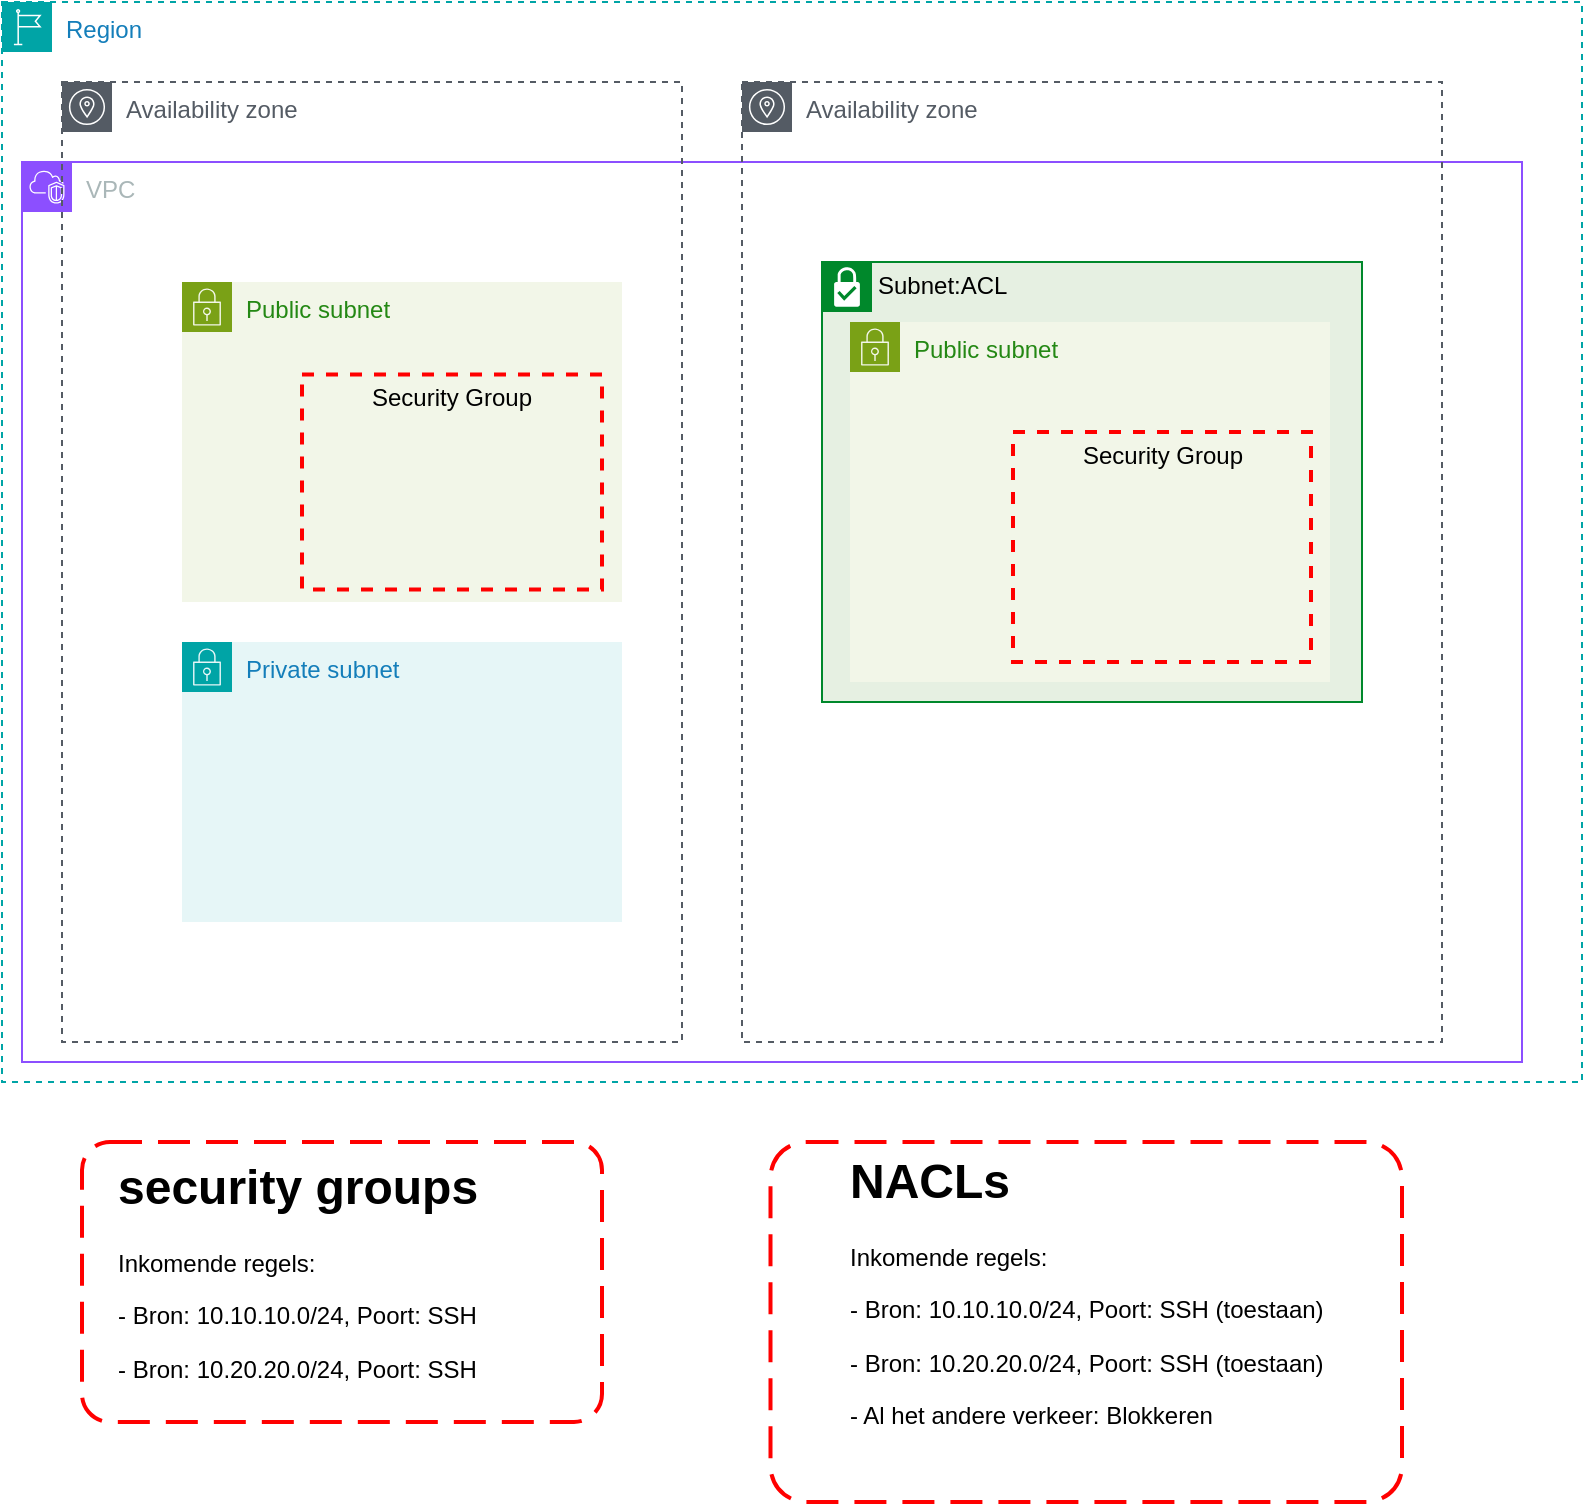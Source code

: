 <mxfile version="22.1.18" type="github">
  <diagram name="Page-1" id="5XklxeWlMFFwoa9RzVnv">
    <mxGraphModel dx="970" dy="584" grid="1" gridSize="10" guides="1" tooltips="1" connect="1" arrows="1" fold="1" page="1" pageScale="1" pageWidth="827" pageHeight="1169" math="0" shadow="0">
      <root>
        <mxCell id="0" />
        <mxCell id="1" parent="0" />
        <mxCell id="bnf0HkIYAUzheDiGuUiw-2" value="Region" style="points=[[0,0],[0.25,0],[0.5,0],[0.75,0],[1,0],[1,0.25],[1,0.5],[1,0.75],[1,1],[0.75,1],[0.5,1],[0.25,1],[0,1],[0,0.75],[0,0.5],[0,0.25]];outlineConnect=0;gradientColor=none;html=1;whiteSpace=wrap;fontSize=12;fontStyle=0;container=1;pointerEvents=0;collapsible=0;recursiveResize=0;shape=mxgraph.aws4.group;grIcon=mxgraph.aws4.group_region;strokeColor=#00A4A6;fillColor=none;verticalAlign=top;align=left;spacingLeft=30;fontColor=#147EBA;dashed=1;" vertex="1" parent="1">
          <mxGeometry x="20" y="30" width="790" height="540" as="geometry" />
        </mxCell>
        <mxCell id="bnf0HkIYAUzheDiGuUiw-40" value="VPC" style="points=[[0,0],[0.25,0],[0.5,0],[0.75,0],[1,0],[1,0.25],[1,0.5],[1,0.75],[1,1],[0.75,1],[0.5,1],[0.25,1],[0,1],[0,0.75],[0,0.5],[0,0.25]];outlineConnect=0;gradientColor=none;html=1;whiteSpace=wrap;fontSize=12;fontStyle=0;container=1;pointerEvents=0;collapsible=0;recursiveResize=0;shape=mxgraph.aws4.group;grIcon=mxgraph.aws4.group_vpc2;strokeColor=#8C4FFF;fillColor=none;verticalAlign=top;align=left;spacingLeft=30;fontColor=#AAB7B8;dashed=0;" vertex="1" parent="bnf0HkIYAUzheDiGuUiw-2">
          <mxGeometry x="10" y="80" width="750" height="450" as="geometry" />
        </mxCell>
        <mxCell id="bnf0HkIYAUzheDiGuUiw-34" value="Availability zone" style="sketch=0;outlineConnect=0;gradientColor=none;html=1;whiteSpace=wrap;fontSize=12;fontStyle=0;shape=mxgraph.aws4.group;grIcon=mxgraph.aws4.group_availability_zone;strokeColor=#545B64;fillColor=none;verticalAlign=top;align=left;spacingLeft=30;fontColor=#545B64;dashed=1;" vertex="1" parent="bnf0HkIYAUzheDiGuUiw-40">
          <mxGeometry x="20" y="-40" width="310" height="480" as="geometry" />
        </mxCell>
        <mxCell id="bnf0HkIYAUzheDiGuUiw-47" value="Subnet:ACL" style="shape=mxgraph.ibm.box;prType=subnet;fontStyle=0;verticalAlign=top;align=left;spacingLeft=32;spacingTop=4;fillColor=#E6F0E2;rounded=0;whiteSpace=wrap;html=1;strokeColor=#00882B;strokeWidth=1;dashed=0;container=1;spacing=-4;collapsible=0;expand=0;recursiveResize=0;" vertex="1" parent="bnf0HkIYAUzheDiGuUiw-40">
          <mxGeometry x="400" y="50" width="270" height="220" as="geometry" />
        </mxCell>
        <mxCell id="bnf0HkIYAUzheDiGuUiw-45" value="Public subnet" style="points=[[0,0],[0.25,0],[0.5,0],[0.75,0],[1,0],[1,0.25],[1,0.5],[1,0.75],[1,1],[0.75,1],[0.5,1],[0.25,1],[0,1],[0,0.75],[0,0.5],[0,0.25]];outlineConnect=0;gradientColor=none;html=1;whiteSpace=wrap;fontSize=12;fontStyle=0;container=1;pointerEvents=0;collapsible=0;recursiveResize=0;shape=mxgraph.aws4.group;grIcon=mxgraph.aws4.group_security_group;grStroke=0;strokeColor=#7AA116;fillColor=#F2F6E8;verticalAlign=top;align=left;spacingLeft=30;fontColor=#248814;dashed=0;" vertex="1" parent="bnf0HkIYAUzheDiGuUiw-47">
          <mxGeometry x="14" y="30" width="240" height="180" as="geometry" />
        </mxCell>
        <mxCell id="bnf0HkIYAUzheDiGuUiw-48" value="Security Group" style="fontStyle=0;verticalAlign=top;align=center;spacingTop=-2;fillColor=none;rounded=0;whiteSpace=wrap;html=1;strokeColor=#FF0000;strokeWidth=2;dashed=1;container=1;collapsible=0;expand=0;recursiveResize=0;" vertex="1" parent="bnf0HkIYAUzheDiGuUiw-45">
          <mxGeometry x="81.5" y="55" width="149" height="115" as="geometry" />
        </mxCell>
        <mxCell id="bnf0HkIYAUzheDiGuUiw-44" value="Public subnet" style="points=[[0,0],[0.25,0],[0.5,0],[0.75,0],[1,0],[1,0.25],[1,0.5],[1,0.75],[1,1],[0.75,1],[0.5,1],[0.25,1],[0,1],[0,0.75],[0,0.5],[0,0.25]];outlineConnect=0;gradientColor=none;html=1;whiteSpace=wrap;fontSize=12;fontStyle=0;container=1;pointerEvents=0;collapsible=0;recursiveResize=0;shape=mxgraph.aws4.group;grIcon=mxgraph.aws4.group_security_group;grStroke=0;strokeColor=#7AA116;fillColor=#F2F6E8;verticalAlign=top;align=left;spacingLeft=30;fontColor=#248814;dashed=0;" vertex="1" parent="bnf0HkIYAUzheDiGuUiw-2">
          <mxGeometry x="90" y="140" width="220" height="160" as="geometry" />
        </mxCell>
        <mxCell id="bnf0HkIYAUzheDiGuUiw-49" value="Security Group" style="fontStyle=0;verticalAlign=top;align=center;spacingTop=-2;fillColor=none;rounded=0;whiteSpace=wrap;html=1;strokeColor=#FF0000;strokeWidth=2;dashed=1;container=1;collapsible=0;expand=0;recursiveResize=0;" vertex="1" parent="bnf0HkIYAUzheDiGuUiw-44">
          <mxGeometry x="60" y="46.25" width="150" height="107.5" as="geometry" />
        </mxCell>
        <mxCell id="bnf0HkIYAUzheDiGuUiw-46" value="Private subnet" style="points=[[0,0],[0.25,0],[0.5,0],[0.75,0],[1,0],[1,0.25],[1,0.5],[1,0.75],[1,1],[0.75,1],[0.5,1],[0.25,1],[0,1],[0,0.75],[0,0.5],[0,0.25]];outlineConnect=0;gradientColor=none;html=1;whiteSpace=wrap;fontSize=12;fontStyle=0;container=1;pointerEvents=0;collapsible=0;recursiveResize=0;shape=mxgraph.aws4.group;grIcon=mxgraph.aws4.group_security_group;grStroke=0;strokeColor=#00A4A6;fillColor=#E6F6F7;verticalAlign=top;align=left;spacingLeft=30;fontColor=#147EBA;dashed=0;" vertex="1" parent="bnf0HkIYAUzheDiGuUiw-2">
          <mxGeometry x="90" y="320" width="220" height="140" as="geometry" />
        </mxCell>
        <mxCell id="bnf0HkIYAUzheDiGuUiw-42" value="Availability zone" style="sketch=0;outlineConnect=0;gradientColor=none;html=1;whiteSpace=wrap;fontSize=12;fontStyle=0;shape=mxgraph.aws4.group;grIcon=mxgraph.aws4.group_availability_zone;strokeColor=#545B64;fillColor=none;verticalAlign=top;align=left;spacingLeft=30;fontColor=#545B64;dashed=1;" vertex="1" parent="bnf0HkIYAUzheDiGuUiw-2">
          <mxGeometry x="370" y="40" width="350" height="480" as="geometry" />
        </mxCell>
        <mxCell id="bnf0HkIYAUzheDiGuUiw-54" value="" style="group" vertex="1" connectable="0" parent="1">
          <mxGeometry x="60" y="600" width="260" height="140" as="geometry" />
        </mxCell>
        <mxCell id="bnf0HkIYAUzheDiGuUiw-51" value="" style="rounded=1;arcSize=10;dashed=1;strokeColor=#ff0000;fillColor=none;gradientColor=none;dashPattern=8 4;strokeWidth=2;movable=1;resizable=1;rotatable=1;deletable=1;editable=1;locked=0;connectable=1;" vertex="1" parent="bnf0HkIYAUzheDiGuUiw-54">
          <mxGeometry width="260" height="140" as="geometry" />
        </mxCell>
        <mxCell id="bnf0HkIYAUzheDiGuUiw-53" value="&lt;h1&gt;security groups&lt;/h1&gt;&lt;p&gt;Inkomende regels:&lt;/p&gt;&lt;p&gt;- Bron: 10.10.10.0/24, Poort: SSH&lt;/p&gt;&lt;p&gt;- Bron: 10.20.20.0/24, Poort: SSH&lt;/p&gt;&lt;div&gt;&lt;br&gt;&lt;/div&gt;" style="text;html=1;strokeColor=none;fillColor=none;spacing=5;spacingTop=-20;whiteSpace=wrap;overflow=hidden;rounded=0;movable=1;resizable=1;rotatable=1;deletable=1;editable=1;locked=0;connectable=1;" vertex="1" parent="bnf0HkIYAUzheDiGuUiw-54">
          <mxGeometry x="12.5" y="2.5" width="235" height="135" as="geometry" />
        </mxCell>
        <mxCell id="bnf0HkIYAUzheDiGuUiw-57" value="&lt;h1&gt;NACLs&lt;/h1&gt;&lt;p&gt;Inkomende regels:&lt;/p&gt;&lt;p&gt;- Bron: 10.10.10.0/24, Poort: SSH (toestaan)&lt;/p&gt;&lt;p&gt;- Bron: 10.20.20.0/24, Poort: SSH (toestaan)&lt;/p&gt;&lt;p&gt;- Al het andere verkeer: Blokkeren&lt;/p&gt;&lt;div&gt;&lt;br&gt;&lt;/div&gt;" style="text;html=1;strokeColor=none;fillColor=none;spacing=5;spacingTop=-20;whiteSpace=wrap;overflow=hidden;rounded=0;" vertex="1" parent="1">
          <mxGeometry x="439" y="600" width="251" height="160" as="geometry" />
        </mxCell>
        <mxCell id="bnf0HkIYAUzheDiGuUiw-58" value="" style="rounded=1;arcSize=10;dashed=1;strokeColor=#ff0000;fillColor=none;gradientColor=none;dashPattern=8 4;strokeWidth=2;" vertex="1" parent="1">
          <mxGeometry x="404.25" y="600" width="315.75" height="180" as="geometry" />
        </mxCell>
      </root>
    </mxGraphModel>
  </diagram>
</mxfile>
